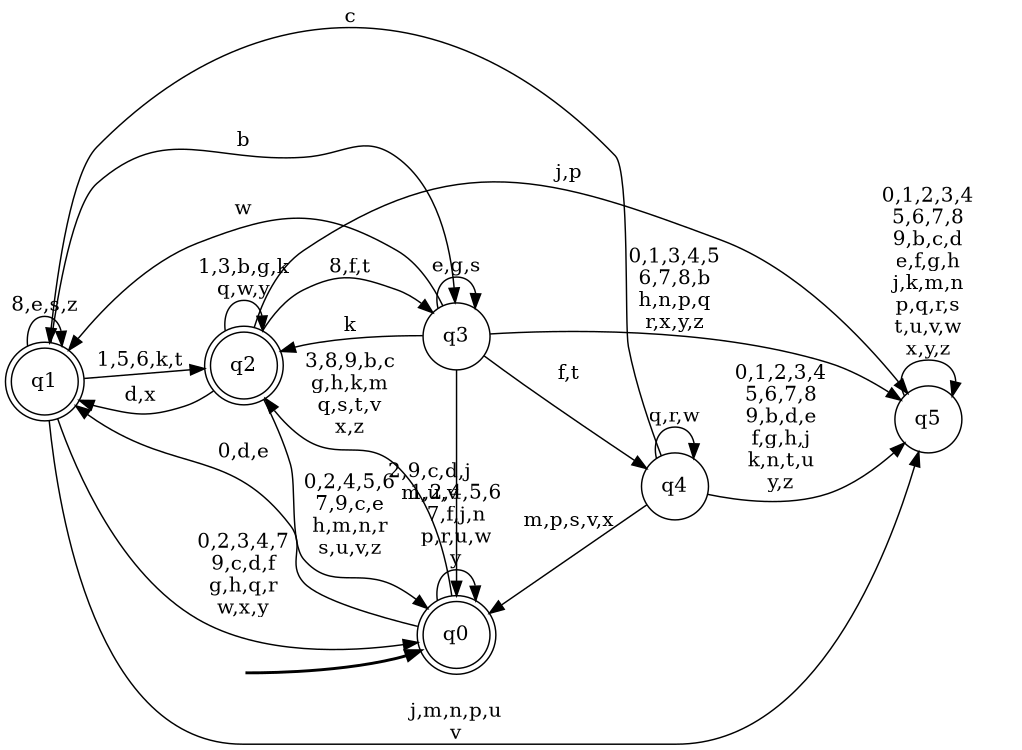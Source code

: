 digraph BlueStar {
__start0 [style = invis, shape = none, label = "", width = 0, height = 0];

rankdir=LR;
size="8,5";

s0 [style="rounded,filled", color="black", fillcolor="white" shape="doublecircle", label="q0"];
s1 [style="rounded,filled", color="black", fillcolor="white" shape="doublecircle", label="q1"];
s2 [style="rounded,filled", color="black", fillcolor="white" shape="doublecircle", label="q2"];
s3 [style="filled", color="black", fillcolor="white" shape="circle", label="q3"];
s4 [style="filled", color="black", fillcolor="white" shape="circle", label="q4"];
s5 [style="filled", color="black", fillcolor="white" shape="circle", label="q5"];
subgraph cluster_main { 
	graph [pad=".75", ranksep="0.15", nodesep="0.15"];
	 style=invis; 
	__start0 -> s0 [penwidth=2];
}
s0 -> s0 [label="1,2,4,5,6\n7,f,j,n\np,r,u,w\ny"];
s0 -> s1 [label="0,d,e"];
s0 -> s2 [label="3,8,9,b,c\ng,h,k,m\nq,s,t,v\nx,z"];
s1 -> s0 [label="0,2,3,4,7\n9,c,d,f\ng,h,q,r\nw,x,y"];
s1 -> s1 [label="8,e,s,z"];
s1 -> s2 [label="1,5,6,k,t"];
s1 -> s3 [label="b"];
s1 -> s5 [label="j,m,n,p,u\nv"];
s2 -> s0 [label="0,2,4,5,6\n7,9,c,e\nh,m,n,r\ns,u,v,z"];
s2 -> s1 [label="d,x"];
s2 -> s2 [label="1,3,b,g,k\nq,w,y"];
s2 -> s3 [label="8,f,t"];
s2 -> s5 [label="j,p"];
s3 -> s0 [label="2,9,c,d,j\nm,u,v"];
s3 -> s1 [label="w"];
s3 -> s2 [label="k"];
s3 -> s3 [label="e,g,s"];
s3 -> s4 [label="f,t"];
s3 -> s5 [label="0,1,3,4,5\n6,7,8,b\nh,n,p,q\nr,x,y,z"];
s4 -> s0 [label="m,p,s,v,x"];
s4 -> s1 [label="c"];
s4 -> s4 [label="q,r,w"];
s4 -> s5 [label="0,1,2,3,4\n5,6,7,8\n9,b,d,e\nf,g,h,j\nk,n,t,u\ny,z"];
s5 -> s5 [label="0,1,2,3,4\n5,6,7,8\n9,b,c,d\ne,f,g,h\nj,k,m,n\np,q,r,s\nt,u,v,w\nx,y,z"];

}